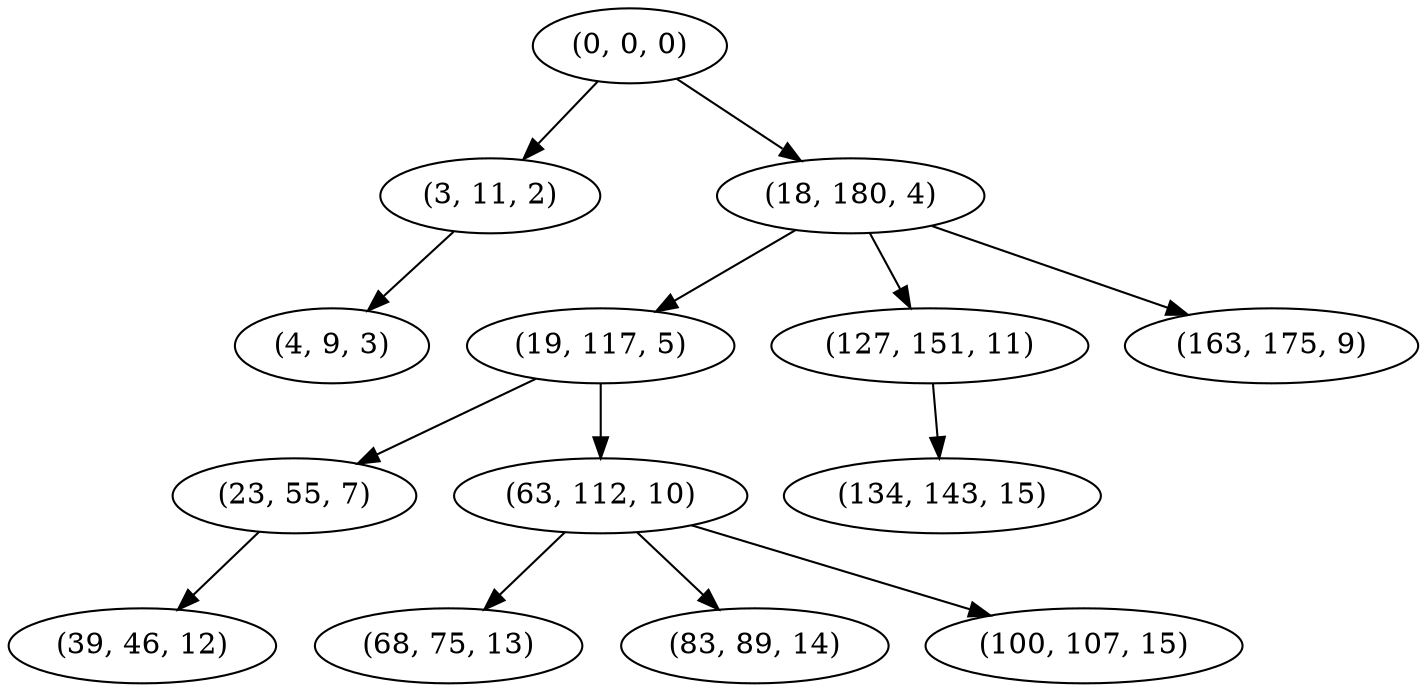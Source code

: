 digraph tree {
    "(0, 0, 0)";
    "(3, 11, 2)";
    "(4, 9, 3)";
    "(18, 180, 4)";
    "(19, 117, 5)";
    "(23, 55, 7)";
    "(39, 46, 12)";
    "(63, 112, 10)";
    "(68, 75, 13)";
    "(83, 89, 14)";
    "(100, 107, 15)";
    "(127, 151, 11)";
    "(134, 143, 15)";
    "(163, 175, 9)";
    "(0, 0, 0)" -> "(3, 11, 2)";
    "(0, 0, 0)" -> "(18, 180, 4)";
    "(3, 11, 2)" -> "(4, 9, 3)";
    "(18, 180, 4)" -> "(19, 117, 5)";
    "(18, 180, 4)" -> "(127, 151, 11)";
    "(18, 180, 4)" -> "(163, 175, 9)";
    "(19, 117, 5)" -> "(23, 55, 7)";
    "(19, 117, 5)" -> "(63, 112, 10)";
    "(23, 55, 7)" -> "(39, 46, 12)";
    "(63, 112, 10)" -> "(68, 75, 13)";
    "(63, 112, 10)" -> "(83, 89, 14)";
    "(63, 112, 10)" -> "(100, 107, 15)";
    "(127, 151, 11)" -> "(134, 143, 15)";
}
